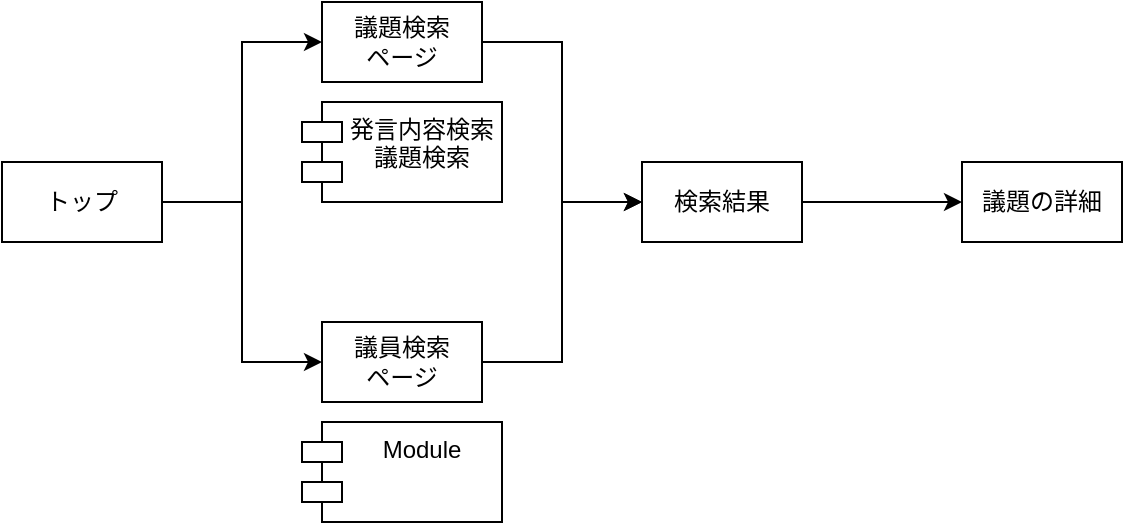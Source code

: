 <mxfile version="12.7.9" type="github"><diagram id="0rO4H0AOjrc8wskct2MH" name="ページ1"><mxGraphModel dx="315" dy="215" grid="1" gridSize="10" guides="1" tooltips="1" connect="1" arrows="1" fold="1" page="1" pageScale="1" pageWidth="827" pageHeight="1169" math="0" shadow="0"><root><mxCell id="0"/><mxCell id="1" parent="0"/><mxCell id="8d0hMVgpY54n9cvfxiN_-3" value="" style="edgeStyle=orthogonalEdgeStyle;rounded=0;orthogonalLoop=1;jettySize=auto;html=1;entryX=0;entryY=0.5;entryDx=0;entryDy=0;" edge="1" parent="1" source="8d0hMVgpY54n9cvfxiN_-1" target="8d0hMVgpY54n9cvfxiN_-2"><mxGeometry relative="1" as="geometry"/></mxCell><mxCell id="8d0hMVgpY54n9cvfxiN_-5" value="" style="edgeStyle=orthogonalEdgeStyle;rounded=0;orthogonalLoop=1;jettySize=auto;html=1;entryX=0;entryY=0.5;entryDx=0;entryDy=0;" edge="1" parent="1" source="8d0hMVgpY54n9cvfxiN_-1" target="8d0hMVgpY54n9cvfxiN_-4"><mxGeometry relative="1" as="geometry"/></mxCell><mxCell id="8d0hMVgpY54n9cvfxiN_-1" value="トップ" style="rounded=0;whiteSpace=wrap;html=1;" vertex="1" parent="1"><mxGeometry x="40" y="120" width="80" height="40" as="geometry"/></mxCell><mxCell id="8d0hMVgpY54n9cvfxiN_-10" value="" style="edgeStyle=orthogonalEdgeStyle;rounded=0;orthogonalLoop=1;jettySize=auto;html=1;entryX=0;entryY=0.5;entryDx=0;entryDy=0;" edge="1" parent="1" source="8d0hMVgpY54n9cvfxiN_-4" target="8d0hMVgpY54n9cvfxiN_-8"><mxGeometry relative="1" as="geometry"><mxPoint x="360" y="180" as="targetPoint"/></mxGeometry></mxCell><mxCell id="8d0hMVgpY54n9cvfxiN_-4" value="議員検索&lt;br&gt;ページ" style="rounded=0;whiteSpace=wrap;html=1;" vertex="1" parent="1"><mxGeometry x="200" y="200" width="80" height="40" as="geometry"/></mxCell><mxCell id="8d0hMVgpY54n9cvfxiN_-9" value="" style="edgeStyle=orthogonalEdgeStyle;rounded=0;orthogonalLoop=1;jettySize=auto;html=1;entryX=0;entryY=0.5;entryDx=0;entryDy=0;" edge="1" parent="1" source="8d0hMVgpY54n9cvfxiN_-2" target="8d0hMVgpY54n9cvfxiN_-8"><mxGeometry relative="1" as="geometry"/></mxCell><mxCell id="8d0hMVgpY54n9cvfxiN_-2" value="議題検索&lt;br&gt;ページ" style="rounded=0;whiteSpace=wrap;html=1;" vertex="1" parent="1"><mxGeometry x="200" y="40" width="80" height="40" as="geometry"/></mxCell><mxCell id="8d0hMVgpY54n9cvfxiN_-12" value="" style="edgeStyle=orthogonalEdgeStyle;rounded=0;orthogonalLoop=1;jettySize=auto;html=1;" edge="1" parent="1" source="8d0hMVgpY54n9cvfxiN_-8" target="8d0hMVgpY54n9cvfxiN_-11"><mxGeometry relative="1" as="geometry"/></mxCell><mxCell id="8d0hMVgpY54n9cvfxiN_-8" value="検索結果" style="rounded=0;whiteSpace=wrap;html=1;" vertex="1" parent="1"><mxGeometry x="360" y="120" width="80" height="40" as="geometry"/></mxCell><mxCell id="8d0hMVgpY54n9cvfxiN_-11" value="議題の詳細" style="rounded=0;whiteSpace=wrap;html=1;" vertex="1" parent="1"><mxGeometry x="520" y="120" width="80" height="40" as="geometry"/></mxCell><mxCell id="8d0hMVgpY54n9cvfxiN_-17" style="edgeStyle=orthogonalEdgeStyle;rounded=0;orthogonalLoop=1;jettySize=auto;html=1;exitX=0.5;exitY=1;exitDx=0;exitDy=0;exitPerimeter=0;" edge="1" parent="1"><mxGeometry relative="1" as="geometry"><mxPoint x="240" y="170" as="sourcePoint"/><mxPoint x="240" y="170" as="targetPoint"/></mxGeometry></mxCell><mxCell id="8d0hMVgpY54n9cvfxiN_-18" value="発言内容検索&#10;議題検索" style="shape=module;align=left;spacingLeft=20;align=center;verticalAlign=top;" vertex="1" parent="1"><mxGeometry x="190" y="90" width="100" height="50" as="geometry"/></mxCell><mxCell id="8d0hMVgpY54n9cvfxiN_-19" value="Module" style="shape=module;align=left;spacingLeft=20;align=center;verticalAlign=top;" vertex="1" parent="1"><mxGeometry x="190" y="250" width="100" height="50" as="geometry"/></mxCell></root></mxGraphModel></diagram></mxfile>